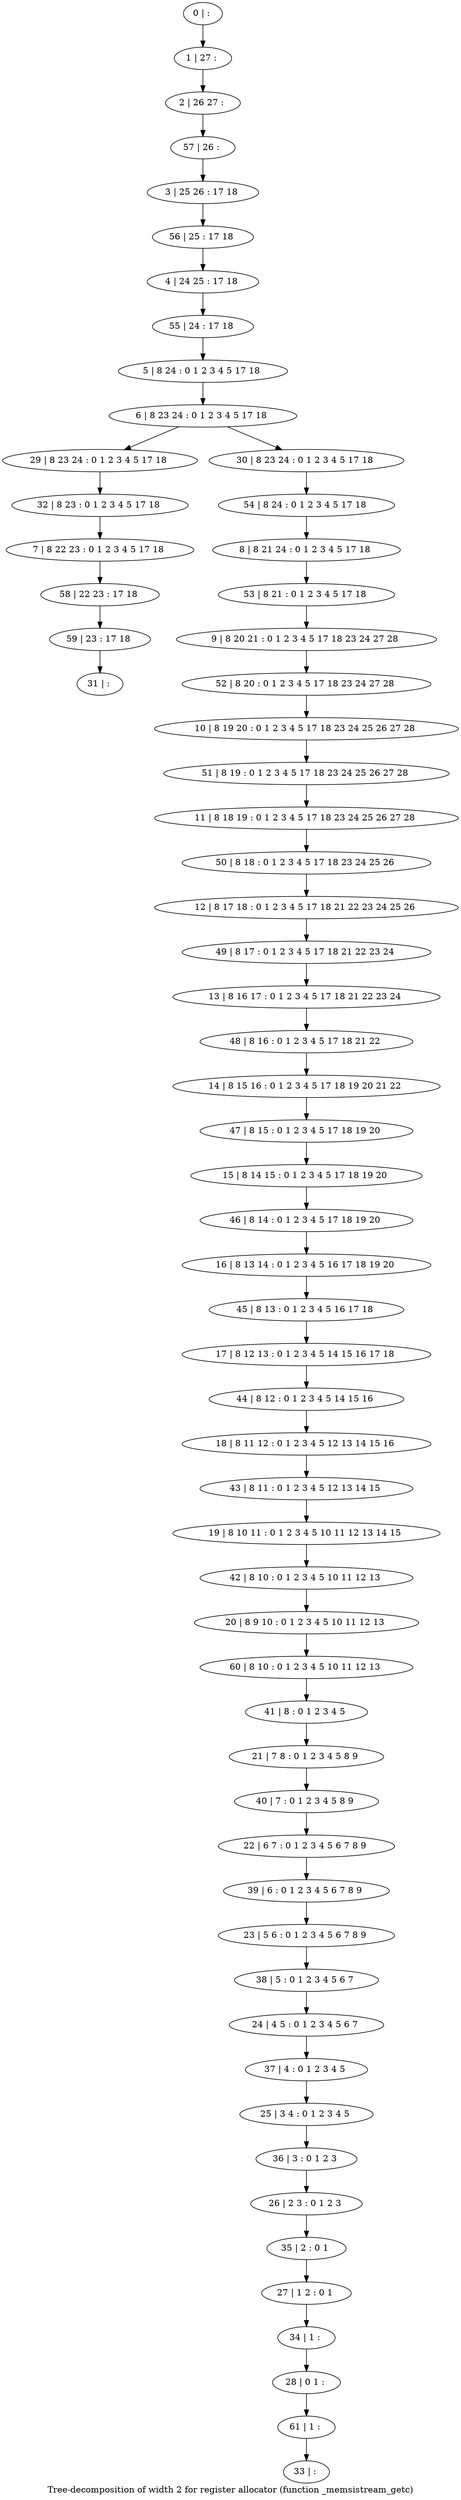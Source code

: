 digraph G {
graph [label="Tree-decomposition of width 2 for register allocator (function _memsistream_getc)"]
0[label="0 | : "];
1[label="1 | 27 : "];
2[label="2 | 26 27 : "];
3[label="3 | 25 26 : 17 18 "];
4[label="4 | 24 25 : 17 18 "];
5[label="5 | 8 24 : 0 1 2 3 4 5 17 18 "];
6[label="6 | 8 23 24 : 0 1 2 3 4 5 17 18 "];
7[label="7 | 8 22 23 : 0 1 2 3 4 5 17 18 "];
8[label="8 | 8 21 24 : 0 1 2 3 4 5 17 18 "];
9[label="9 | 8 20 21 : 0 1 2 3 4 5 17 18 23 24 27 28 "];
10[label="10 | 8 19 20 : 0 1 2 3 4 5 17 18 23 24 25 26 27 28 "];
11[label="11 | 8 18 19 : 0 1 2 3 4 5 17 18 23 24 25 26 27 28 "];
12[label="12 | 8 17 18 : 0 1 2 3 4 5 17 18 21 22 23 24 25 26 "];
13[label="13 | 8 16 17 : 0 1 2 3 4 5 17 18 21 22 23 24 "];
14[label="14 | 8 15 16 : 0 1 2 3 4 5 17 18 19 20 21 22 "];
15[label="15 | 8 14 15 : 0 1 2 3 4 5 17 18 19 20 "];
16[label="16 | 8 13 14 : 0 1 2 3 4 5 16 17 18 19 20 "];
17[label="17 | 8 12 13 : 0 1 2 3 4 5 14 15 16 17 18 "];
18[label="18 | 8 11 12 : 0 1 2 3 4 5 12 13 14 15 16 "];
19[label="19 | 8 10 11 : 0 1 2 3 4 5 10 11 12 13 14 15 "];
20[label="20 | 8 9 10 : 0 1 2 3 4 5 10 11 12 13 "];
21[label="21 | 7 8 : 0 1 2 3 4 5 8 9 "];
22[label="22 | 6 7 : 0 1 2 3 4 5 6 7 8 9 "];
23[label="23 | 5 6 : 0 1 2 3 4 5 6 7 8 9 "];
24[label="24 | 4 5 : 0 1 2 3 4 5 6 7 "];
25[label="25 | 3 4 : 0 1 2 3 4 5 "];
26[label="26 | 2 3 : 0 1 2 3 "];
27[label="27 | 1 2 : 0 1 "];
28[label="28 | 0 1 : "];
29[label="29 | 8 23 24 : 0 1 2 3 4 5 17 18 "];
30[label="30 | 8 23 24 : 0 1 2 3 4 5 17 18 "];
31[label="31 | : "];
32[label="32 | 8 23 : 0 1 2 3 4 5 17 18 "];
33[label="33 | : "];
34[label="34 | 1 : "];
35[label="35 | 2 : 0 1 "];
36[label="36 | 3 : 0 1 2 3 "];
37[label="37 | 4 : 0 1 2 3 4 5 "];
38[label="38 | 5 : 0 1 2 3 4 5 6 7 "];
39[label="39 | 6 : 0 1 2 3 4 5 6 7 8 9 "];
40[label="40 | 7 : 0 1 2 3 4 5 8 9 "];
41[label="41 | 8 : 0 1 2 3 4 5 "];
42[label="42 | 8 10 : 0 1 2 3 4 5 10 11 12 13 "];
43[label="43 | 8 11 : 0 1 2 3 4 5 12 13 14 15 "];
44[label="44 | 8 12 : 0 1 2 3 4 5 14 15 16 "];
45[label="45 | 8 13 : 0 1 2 3 4 5 16 17 18 "];
46[label="46 | 8 14 : 0 1 2 3 4 5 17 18 19 20 "];
47[label="47 | 8 15 : 0 1 2 3 4 5 17 18 19 20 "];
48[label="48 | 8 16 : 0 1 2 3 4 5 17 18 21 22 "];
49[label="49 | 8 17 : 0 1 2 3 4 5 17 18 21 22 23 24 "];
50[label="50 | 8 18 : 0 1 2 3 4 5 17 18 23 24 25 26 "];
51[label="51 | 8 19 : 0 1 2 3 4 5 17 18 23 24 25 26 27 28 "];
52[label="52 | 8 20 : 0 1 2 3 4 5 17 18 23 24 27 28 "];
53[label="53 | 8 21 : 0 1 2 3 4 5 17 18 "];
54[label="54 | 8 24 : 0 1 2 3 4 5 17 18 "];
55[label="55 | 24 : 17 18 "];
56[label="56 | 25 : 17 18 "];
57[label="57 | 26 : "];
58[label="58 | 22 23 : 17 18 "];
59[label="59 | 23 : 17 18 "];
60[label="60 | 8 10 : 0 1 2 3 4 5 10 11 12 13 "];
61[label="61 | 1 : "];
0->1 ;
1->2 ;
5->6 ;
6->29 ;
6->30 ;
32->7 ;
29->32 ;
34->28 ;
27->34 ;
35->27 ;
26->35 ;
36->26 ;
25->36 ;
37->25 ;
24->37 ;
38->24 ;
23->38 ;
39->23 ;
22->39 ;
40->22 ;
21->40 ;
41->21 ;
42->20 ;
19->42 ;
43->19 ;
18->43 ;
44->18 ;
17->44 ;
45->17 ;
16->45 ;
46->16 ;
15->46 ;
47->15 ;
14->47 ;
48->14 ;
13->48 ;
49->13 ;
12->49 ;
50->12 ;
11->50 ;
51->11 ;
10->51 ;
52->10 ;
9->52 ;
53->9 ;
8->53 ;
54->8 ;
30->54 ;
55->5 ;
4->55 ;
56->4 ;
3->56 ;
57->3 ;
2->57 ;
7->58 ;
59->31 ;
58->59 ;
60->41 ;
20->60 ;
61->33 ;
28->61 ;
}
